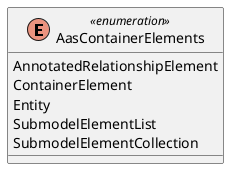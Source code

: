 @startuml
enum AasContainerElements <<enumeration>> {
  AnnotatedRelationshipElement
  ContainerElement
  Entity
  SubmodelElementList
  SubmodelElementCollection
}
@enduml